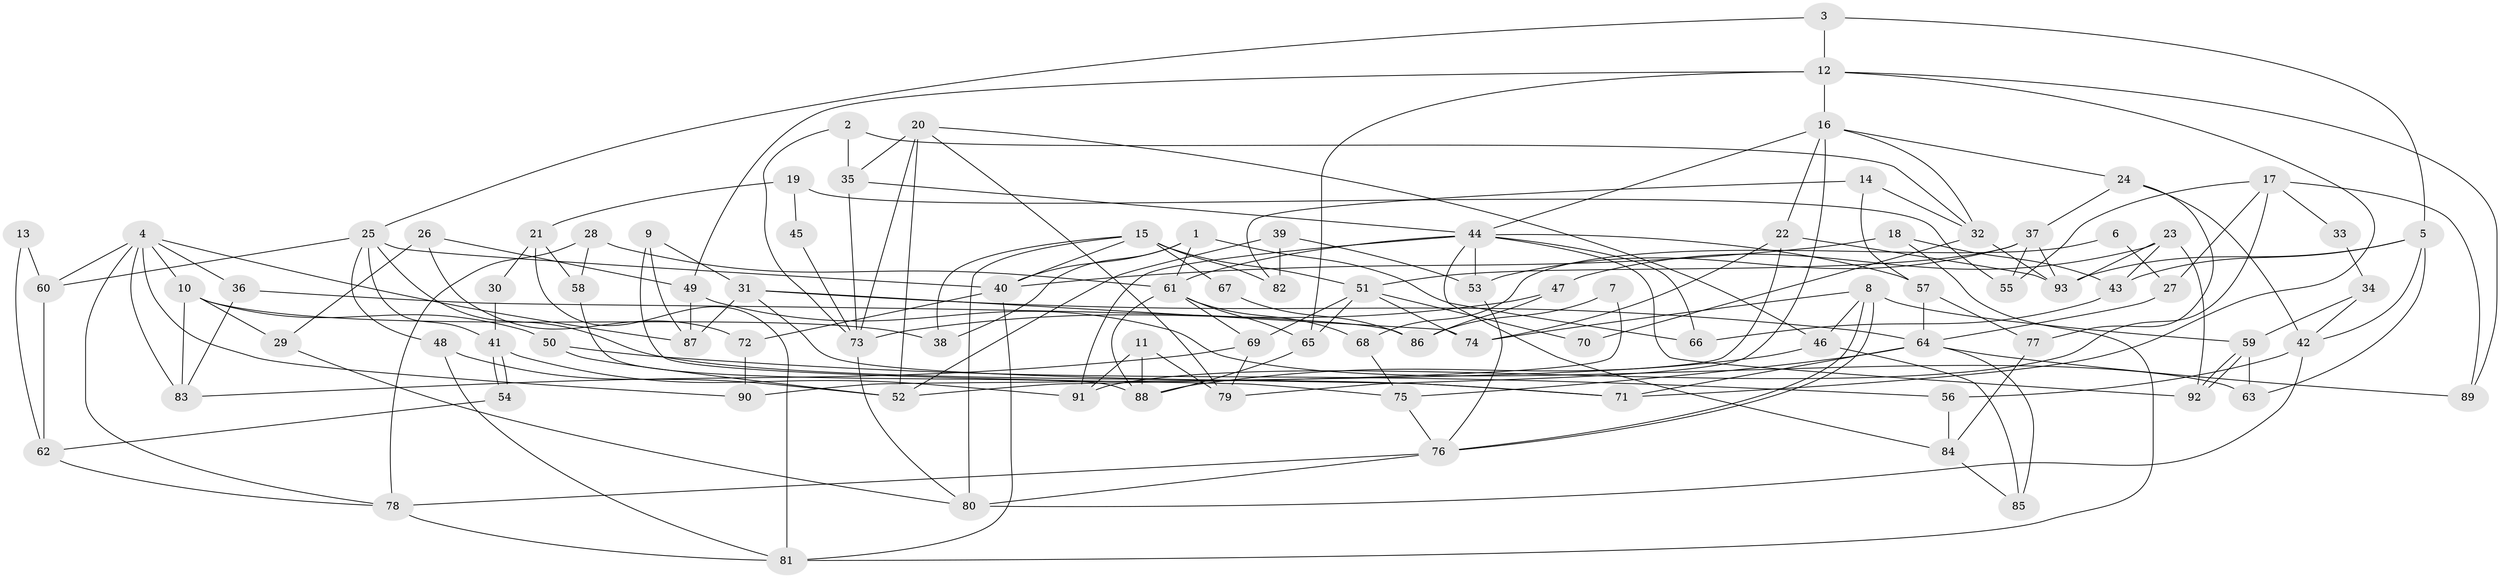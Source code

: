 // coarse degree distribution, {8: 0.04477611940298507, 5: 0.208955223880597, 7: 0.04477611940298507, 10: 0.04477611940298507, 4: 0.1791044776119403, 6: 0.04477611940298507, 3: 0.31343283582089554, 2: 0.11940298507462686}
// Generated by graph-tools (version 1.1) at 2025/50/03/04/25 22:50:51]
// undirected, 93 vertices, 186 edges
graph export_dot {
  node [color=gray90,style=filled];
  1;
  2;
  3;
  4;
  5;
  6;
  7;
  8;
  9;
  10;
  11;
  12;
  13;
  14;
  15;
  16;
  17;
  18;
  19;
  20;
  21;
  22;
  23;
  24;
  25;
  26;
  27;
  28;
  29;
  30;
  31;
  32;
  33;
  34;
  35;
  36;
  37;
  38;
  39;
  40;
  41;
  42;
  43;
  44;
  45;
  46;
  47;
  48;
  49;
  50;
  51;
  52;
  53;
  54;
  55;
  56;
  57;
  58;
  59;
  60;
  61;
  62;
  63;
  64;
  65;
  66;
  67;
  68;
  69;
  70;
  71;
  72;
  73;
  74;
  75;
  76;
  77;
  78;
  79;
  80;
  81;
  82;
  83;
  84;
  85;
  86;
  87;
  88;
  89;
  90;
  91;
  92;
  93;
  1 -- 66;
  1 -- 40;
  1 -- 38;
  1 -- 61;
  2 -- 73;
  2 -- 35;
  2 -- 32;
  3 -- 12;
  3 -- 25;
  3 -- 5;
  4 -- 90;
  4 -- 83;
  4 -- 10;
  4 -- 36;
  4 -- 60;
  4 -- 78;
  4 -- 87;
  5 -- 93;
  5 -- 42;
  5 -- 43;
  5 -- 63;
  6 -- 68;
  6 -- 27;
  7 -- 86;
  7 -- 52;
  8 -- 59;
  8 -- 76;
  8 -- 76;
  8 -- 46;
  8 -- 74;
  9 -- 31;
  9 -- 75;
  9 -- 87;
  10 -- 38;
  10 -- 29;
  10 -- 50;
  10 -- 83;
  11 -- 91;
  11 -- 79;
  11 -- 88;
  12 -- 65;
  12 -- 71;
  12 -- 16;
  12 -- 49;
  12 -- 89;
  13 -- 60;
  13 -- 62;
  14 -- 57;
  14 -- 32;
  14 -- 82;
  15 -- 40;
  15 -- 80;
  15 -- 38;
  15 -- 51;
  15 -- 67;
  15 -- 82;
  16 -- 44;
  16 -- 22;
  16 -- 24;
  16 -- 32;
  16 -- 79;
  17 -- 91;
  17 -- 89;
  17 -- 27;
  17 -- 33;
  17 -- 55;
  18 -- 81;
  18 -- 43;
  18 -- 40;
  19 -- 21;
  19 -- 55;
  19 -- 45;
  20 -- 46;
  20 -- 73;
  20 -- 35;
  20 -- 52;
  20 -- 79;
  21 -- 81;
  21 -- 58;
  21 -- 30;
  22 -- 74;
  22 -- 90;
  22 -- 93;
  23 -- 92;
  23 -- 93;
  23 -- 43;
  23 -- 47;
  24 -- 37;
  24 -- 42;
  24 -- 77;
  25 -- 71;
  25 -- 40;
  25 -- 41;
  25 -- 48;
  25 -- 60;
  26 -- 29;
  26 -- 49;
  26 -- 72;
  27 -- 64;
  28 -- 61;
  28 -- 78;
  28 -- 58;
  29 -- 80;
  30 -- 41;
  31 -- 74;
  31 -- 87;
  31 -- 64;
  31 -- 71;
  32 -- 70;
  32 -- 93;
  33 -- 34;
  34 -- 42;
  34 -- 59;
  35 -- 44;
  35 -- 73;
  36 -- 83;
  36 -- 86;
  37 -- 51;
  37 -- 93;
  37 -- 53;
  37 -- 55;
  39 -- 52;
  39 -- 82;
  39 -- 53;
  40 -- 81;
  40 -- 72;
  41 -- 54;
  41 -- 54;
  41 -- 91;
  42 -- 56;
  42 -- 80;
  43 -- 66;
  44 -- 61;
  44 -- 53;
  44 -- 57;
  44 -- 66;
  44 -- 84;
  44 -- 91;
  44 -- 92;
  45 -- 73;
  46 -- 88;
  46 -- 85;
  47 -- 73;
  47 -- 86;
  48 -- 52;
  48 -- 81;
  49 -- 87;
  49 -- 63;
  50 -- 56;
  50 -- 52;
  51 -- 69;
  51 -- 65;
  51 -- 70;
  51 -- 74;
  53 -- 76;
  54 -- 62;
  56 -- 84;
  57 -- 77;
  57 -- 64;
  58 -- 88;
  59 -- 63;
  59 -- 92;
  59 -- 92;
  60 -- 62;
  61 -- 88;
  61 -- 65;
  61 -- 68;
  61 -- 69;
  62 -- 78;
  64 -- 71;
  64 -- 75;
  64 -- 85;
  64 -- 89;
  65 -- 88;
  67 -- 86;
  68 -- 75;
  69 -- 79;
  69 -- 83;
  72 -- 90;
  73 -- 80;
  75 -- 76;
  76 -- 78;
  76 -- 80;
  77 -- 84;
  78 -- 81;
  84 -- 85;
}

